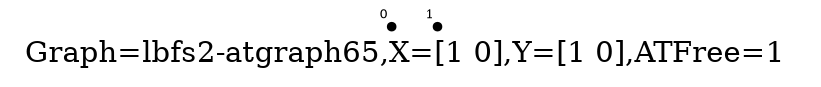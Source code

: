 /* Created by igraph 0.8.0-pre+0200568 */
graph {
  graph [
    label="Graph=lbfs2-atgraph65,X=[1 0],Y=[1 0],ATFree=1 "
    labelloc=bottom
  ];
  0 [
    pos="-0.100000,1.000000!"
    shape=point
    fontsize=6
    xlabel=0
  ];
  1 [
    pos="0.000000,0.000000!"
    shape=point
    fontsize=6
    xlabel=1
  ];

}
